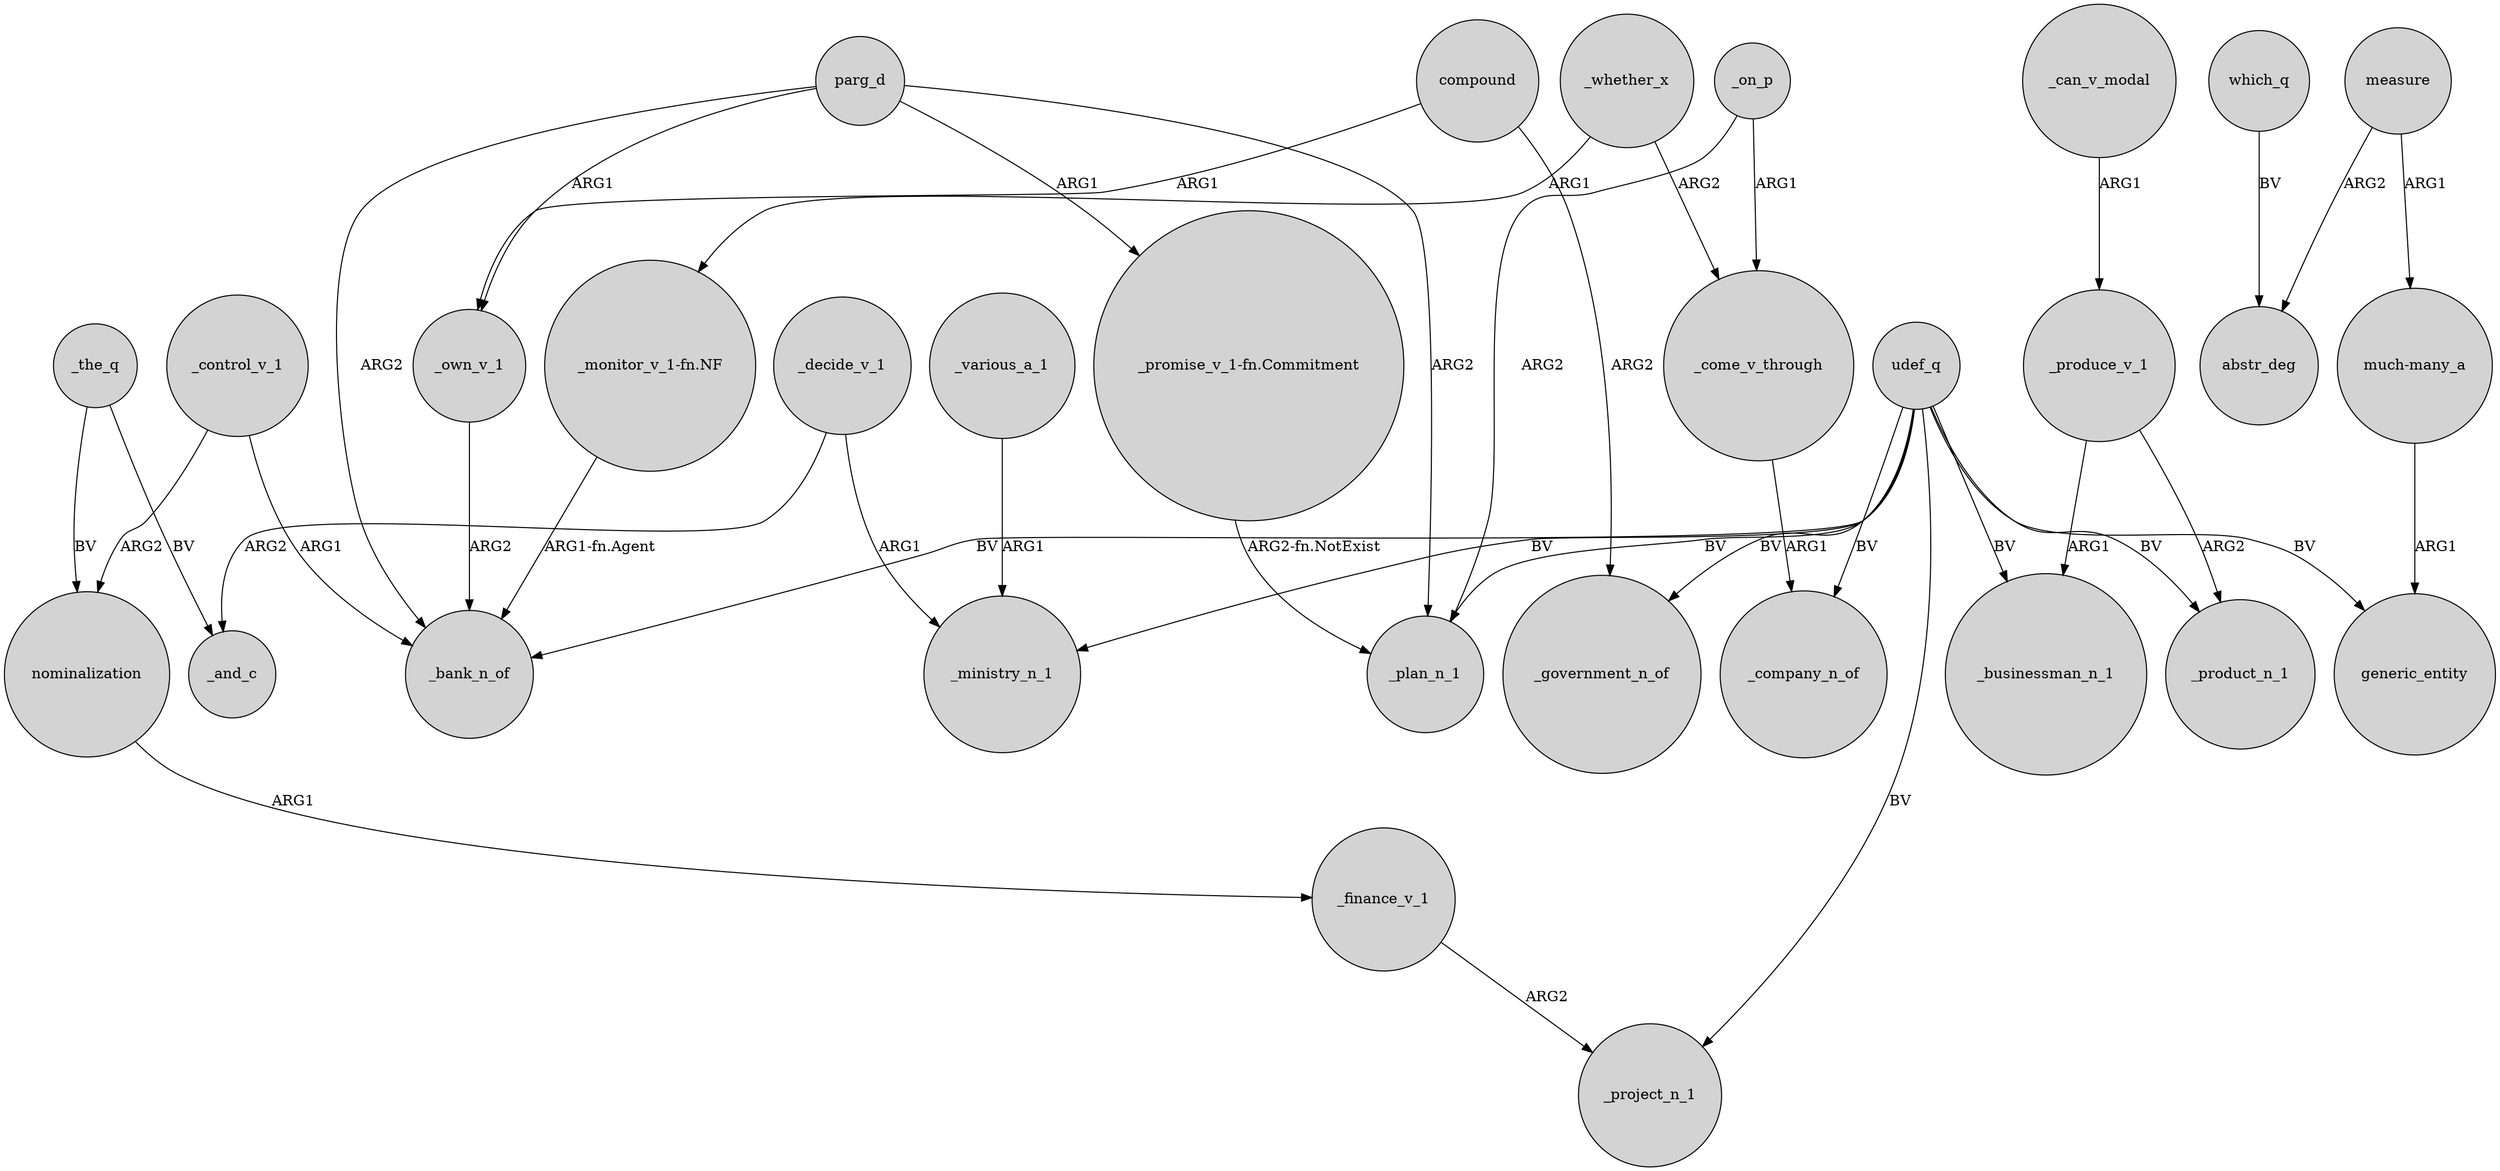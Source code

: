 digraph {
	node [shape=circle style=filled]
	_finance_v_1 -> _project_n_1 [label=ARG2]
	_control_v_1 -> _bank_n_of [label=ARG1]
	_the_q -> _and_c [label=BV]
	_come_v_through -> _company_n_of [label=ARG1]
	measure -> abstr_deg [label=ARG2]
	"_monitor_v_1-fn.NF" -> _bank_n_of [label="ARG1-fn.Agent"]
	_whether_x -> "_monitor_v_1-fn.NF" [label=ARG1]
	udef_q -> generic_entity [label=BV]
	udef_q -> _businessman_n_1 [label=BV]
	parg_d -> _own_v_1 [label=ARG1]
	compound -> _government_n_of [label=ARG2]
	udef_q -> _government_n_of [label=BV]
	"much-many_a" -> generic_entity [label=ARG1]
	udef_q -> _project_n_1 [label=BV]
	udef_q -> _ministry_n_1 [label=BV]
	"_promise_v_1-fn.Commitment" -> _plan_n_1 [label="ARG2-fn.NotExist"]
	compound -> _own_v_1 [label=ARG1]
	nominalization -> _finance_v_1 [label=ARG1]
	parg_d -> _plan_n_1 [label=ARG2]
	_produce_v_1 -> _product_n_1 [label=ARG2]
	parg_d -> _bank_n_of [label=ARG2]
	_various_a_1 -> _ministry_n_1 [label=ARG1]
	_on_p -> _plan_n_1 [label=ARG2]
	_whether_x -> _come_v_through [label=ARG2]
	_decide_v_1 -> _and_c [label=ARG2]
	_on_p -> _come_v_through [label=ARG1]
	udef_q -> _plan_n_1 [label=BV]
	_control_v_1 -> nominalization [label=ARG2]
	which_q -> abstr_deg [label=BV]
	udef_q -> _product_n_1 [label=BV]
	_own_v_1 -> _bank_n_of [label=ARG2]
	_decide_v_1 -> _ministry_n_1 [label=ARG1]
	udef_q -> _company_n_of [label=BV]
	measure -> "much-many_a" [label=ARG1]
	parg_d -> "_promise_v_1-fn.Commitment" [label=ARG1]
	_can_v_modal -> _produce_v_1 [label=ARG1]
	udef_q -> _bank_n_of [label=BV]
	_the_q -> nominalization [label=BV]
	_produce_v_1 -> _businessman_n_1 [label=ARG1]
}
